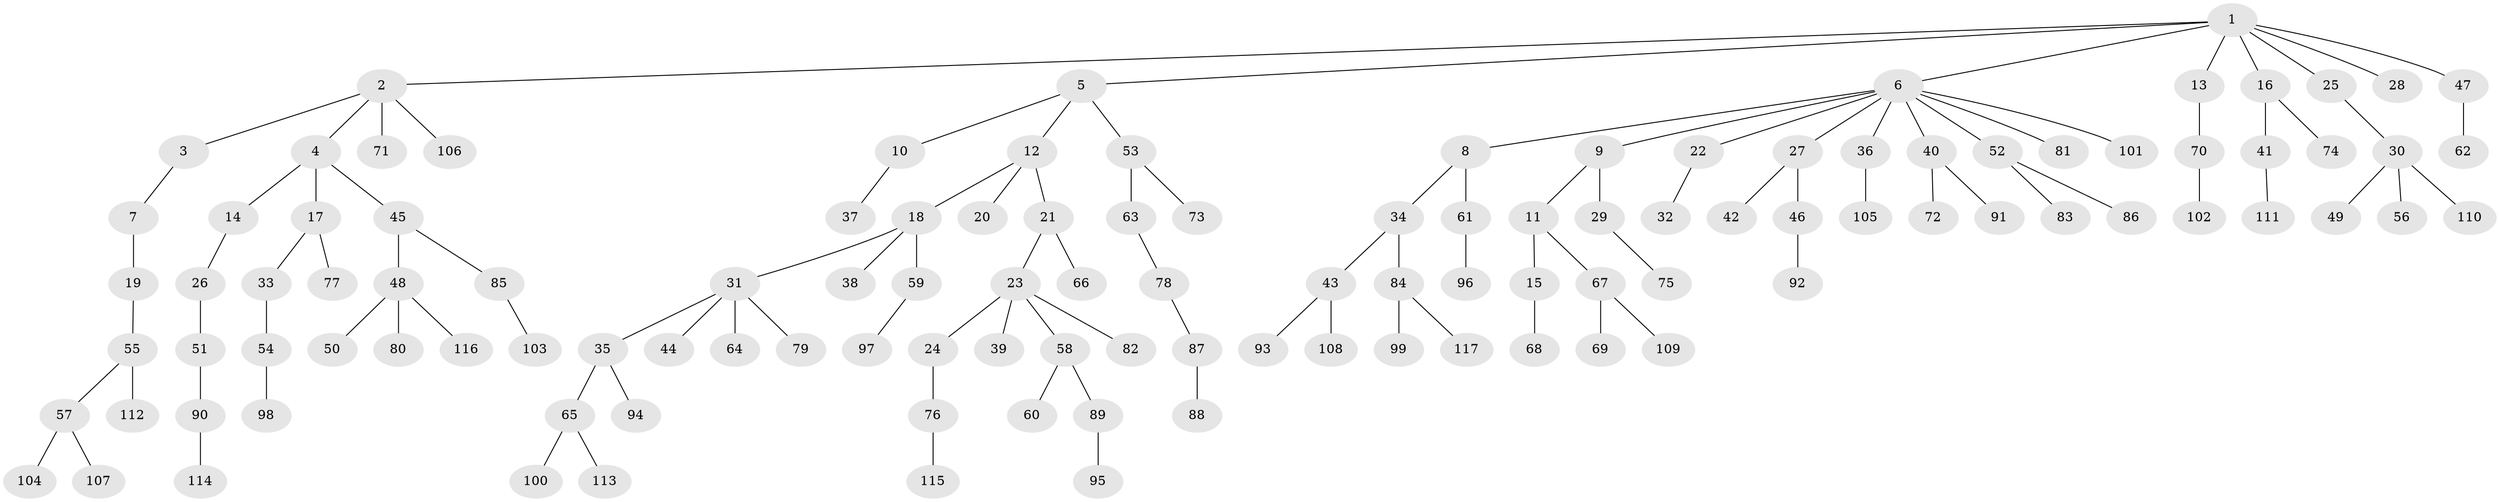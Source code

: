 // coarse degree distribution, {1: 0.8571428571428571, 2: 0.08571428571428572, 28: 0.02857142857142857, 4: 0.02857142857142857}
// Generated by graph-tools (version 1.1) at 2025/56/03/04/25 21:56:36]
// undirected, 117 vertices, 116 edges
graph export_dot {
graph [start="1"]
  node [color=gray90,style=filled];
  1;
  2;
  3;
  4;
  5;
  6;
  7;
  8;
  9;
  10;
  11;
  12;
  13;
  14;
  15;
  16;
  17;
  18;
  19;
  20;
  21;
  22;
  23;
  24;
  25;
  26;
  27;
  28;
  29;
  30;
  31;
  32;
  33;
  34;
  35;
  36;
  37;
  38;
  39;
  40;
  41;
  42;
  43;
  44;
  45;
  46;
  47;
  48;
  49;
  50;
  51;
  52;
  53;
  54;
  55;
  56;
  57;
  58;
  59;
  60;
  61;
  62;
  63;
  64;
  65;
  66;
  67;
  68;
  69;
  70;
  71;
  72;
  73;
  74;
  75;
  76;
  77;
  78;
  79;
  80;
  81;
  82;
  83;
  84;
  85;
  86;
  87;
  88;
  89;
  90;
  91;
  92;
  93;
  94;
  95;
  96;
  97;
  98;
  99;
  100;
  101;
  102;
  103;
  104;
  105;
  106;
  107;
  108;
  109;
  110;
  111;
  112;
  113;
  114;
  115;
  116;
  117;
  1 -- 2;
  1 -- 5;
  1 -- 6;
  1 -- 13;
  1 -- 16;
  1 -- 25;
  1 -- 28;
  1 -- 47;
  2 -- 3;
  2 -- 4;
  2 -- 71;
  2 -- 106;
  3 -- 7;
  4 -- 14;
  4 -- 17;
  4 -- 45;
  5 -- 10;
  5 -- 12;
  5 -- 53;
  6 -- 8;
  6 -- 9;
  6 -- 22;
  6 -- 27;
  6 -- 36;
  6 -- 40;
  6 -- 52;
  6 -- 81;
  6 -- 101;
  7 -- 19;
  8 -- 34;
  8 -- 61;
  9 -- 11;
  9 -- 29;
  10 -- 37;
  11 -- 15;
  11 -- 67;
  12 -- 18;
  12 -- 20;
  12 -- 21;
  13 -- 70;
  14 -- 26;
  15 -- 68;
  16 -- 41;
  16 -- 74;
  17 -- 33;
  17 -- 77;
  18 -- 31;
  18 -- 38;
  18 -- 59;
  19 -- 55;
  21 -- 23;
  21 -- 66;
  22 -- 32;
  23 -- 24;
  23 -- 39;
  23 -- 58;
  23 -- 82;
  24 -- 76;
  25 -- 30;
  26 -- 51;
  27 -- 42;
  27 -- 46;
  29 -- 75;
  30 -- 49;
  30 -- 56;
  30 -- 110;
  31 -- 35;
  31 -- 44;
  31 -- 64;
  31 -- 79;
  33 -- 54;
  34 -- 43;
  34 -- 84;
  35 -- 65;
  35 -- 94;
  36 -- 105;
  40 -- 72;
  40 -- 91;
  41 -- 111;
  43 -- 93;
  43 -- 108;
  45 -- 48;
  45 -- 85;
  46 -- 92;
  47 -- 62;
  48 -- 50;
  48 -- 80;
  48 -- 116;
  51 -- 90;
  52 -- 83;
  52 -- 86;
  53 -- 63;
  53 -- 73;
  54 -- 98;
  55 -- 57;
  55 -- 112;
  57 -- 104;
  57 -- 107;
  58 -- 60;
  58 -- 89;
  59 -- 97;
  61 -- 96;
  63 -- 78;
  65 -- 100;
  65 -- 113;
  67 -- 69;
  67 -- 109;
  70 -- 102;
  76 -- 115;
  78 -- 87;
  84 -- 99;
  84 -- 117;
  85 -- 103;
  87 -- 88;
  89 -- 95;
  90 -- 114;
}
